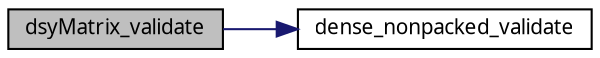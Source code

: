 digraph G
{
  edge [fontname="FreeSans.ttf",fontsize=10,labelfontname="FreeSans.ttf",labelfontsize=10];
  node [fontname="FreeSans.ttf",fontsize=10,shape=record];
  rankdir=LR;
  Node1 [label="dsyMatrix_validate",height=0.2,width=0.4,color="black", fillcolor="grey75", style="filled" fontcolor="black"];
  Node1 -> Node2 [color="midnightblue",fontsize=10,style="solid",fontname="FreeSans.ttf"];
  Node2 [label="dense_nonpacked_validate",height=0.2,width=0.4,color="black", fillcolor="white", style="filled",URL="$Mutils_8c.html#ad83cbeb5f6e21d7c47da6dd66401cec"];
}
